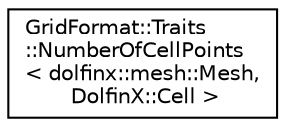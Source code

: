 digraph "Graphical Class Hierarchy"
{
 // LATEX_PDF_SIZE
  edge [fontname="Helvetica",fontsize="10",labelfontname="Helvetica",labelfontsize="10"];
  node [fontname="Helvetica",fontsize="10",shape=record];
  rankdir="LR";
  Node0 [label="GridFormat::Traits\l::NumberOfCellPoints\l\< dolfinx::mesh::Mesh,\l DolfinX::Cell \>",height=0.2,width=0.4,color="black", fillcolor="white", style="filled",URL="$structGridFormat_1_1Traits_1_1NumberOfCellPoints_3_01dolfinx_1_1mesh_1_1Mesh_00_01DolfinX_1_1Cell_01_4.html",tooltip=" "];
}
